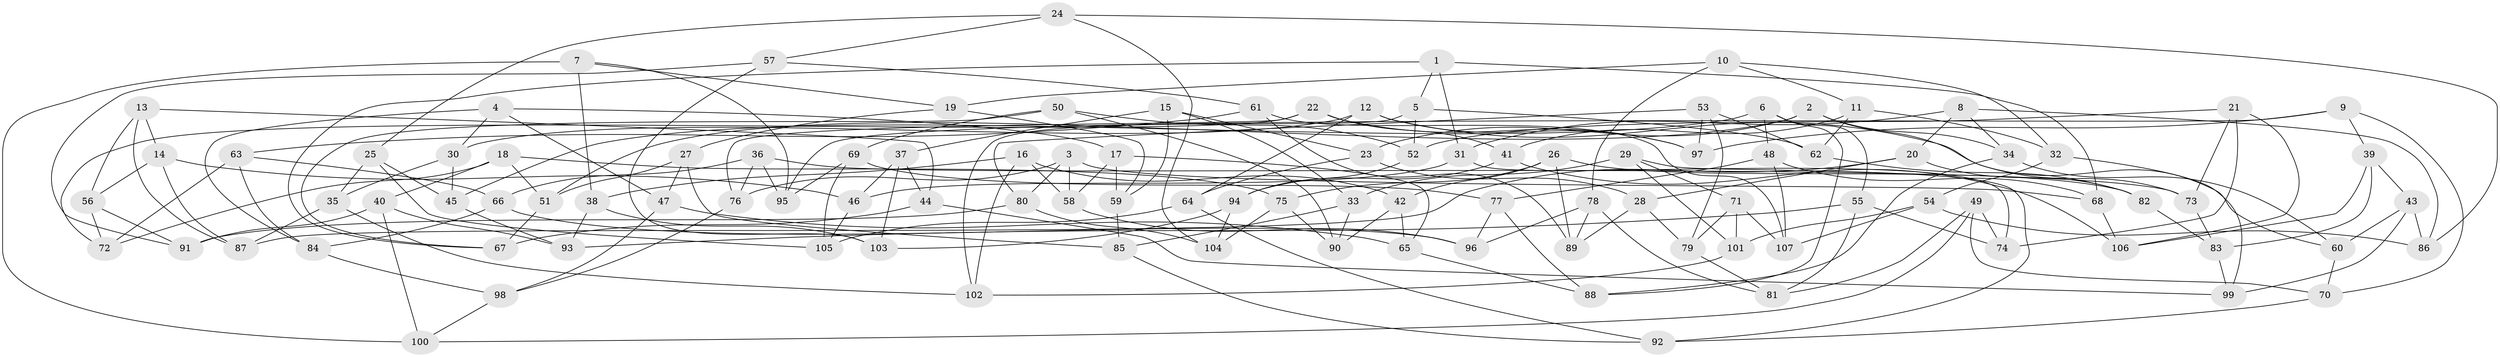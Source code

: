 // coarse degree distribution, {3: 0.07692307692307693, 5: 0.23076923076923078, 6: 0.36923076923076925, 4: 0.3230769230769231}
// Generated by graph-tools (version 1.1) at 2025/38/03/04/25 23:38:05]
// undirected, 107 vertices, 214 edges
graph export_dot {
  node [color=gray90,style=filled];
  1;
  2;
  3;
  4;
  5;
  6;
  7;
  8;
  9;
  10;
  11;
  12;
  13;
  14;
  15;
  16;
  17;
  18;
  19;
  20;
  21;
  22;
  23;
  24;
  25;
  26;
  27;
  28;
  29;
  30;
  31;
  32;
  33;
  34;
  35;
  36;
  37;
  38;
  39;
  40;
  41;
  42;
  43;
  44;
  45;
  46;
  47;
  48;
  49;
  50;
  51;
  52;
  53;
  54;
  55;
  56;
  57;
  58;
  59;
  60;
  61;
  62;
  63;
  64;
  65;
  66;
  67;
  68;
  69;
  70;
  71;
  72;
  73;
  74;
  75;
  76;
  77;
  78;
  79;
  80;
  81;
  82;
  83;
  84;
  85;
  86;
  87;
  88;
  89;
  90;
  91;
  92;
  93;
  94;
  95;
  96;
  97;
  98;
  99;
  100;
  101;
  102;
  103;
  104;
  105;
  106;
  107;
  1 -- 67;
  1 -- 31;
  1 -- 5;
  1 -- 68;
  2 -- 34;
  2 -- 51;
  2 -- 23;
  2 -- 73;
  3 -- 80;
  3 -- 68;
  3 -- 76;
  3 -- 58;
  4 -- 17;
  4 -- 47;
  4 -- 30;
  4 -- 84;
  5 -- 52;
  5 -- 62;
  5 -- 102;
  6 -- 48;
  6 -- 55;
  6 -- 88;
  6 -- 45;
  7 -- 19;
  7 -- 38;
  7 -- 100;
  7 -- 95;
  8 -- 31;
  8 -- 86;
  8 -- 34;
  8 -- 20;
  9 -- 97;
  9 -- 39;
  9 -- 95;
  9 -- 70;
  10 -- 32;
  10 -- 19;
  10 -- 78;
  10 -- 11;
  11 -- 32;
  11 -- 62;
  11 -- 41;
  12 -- 30;
  12 -- 97;
  12 -- 64;
  12 -- 60;
  13 -- 56;
  13 -- 14;
  13 -- 87;
  13 -- 44;
  14 -- 56;
  14 -- 87;
  14 -- 46;
  15 -- 59;
  15 -- 33;
  15 -- 23;
  15 -- 37;
  16 -- 42;
  16 -- 102;
  16 -- 58;
  16 -- 38;
  17 -- 59;
  17 -- 65;
  17 -- 58;
  18 -- 40;
  18 -- 75;
  18 -- 51;
  18 -- 72;
  19 -- 59;
  19 -- 27;
  20 -- 87;
  20 -- 28;
  20 -- 82;
  21 -- 74;
  21 -- 73;
  21 -- 52;
  21 -- 106;
  22 -- 72;
  22 -- 76;
  22 -- 41;
  22 -- 97;
  23 -- 64;
  23 -- 28;
  24 -- 86;
  24 -- 25;
  24 -- 57;
  24 -- 104;
  25 -- 105;
  25 -- 35;
  25 -- 45;
  26 -- 82;
  26 -- 75;
  26 -- 89;
  26 -- 42;
  27 -- 47;
  27 -- 85;
  27 -- 51;
  28 -- 79;
  28 -- 89;
  29 -- 71;
  29 -- 33;
  29 -- 92;
  29 -- 101;
  30 -- 35;
  30 -- 45;
  31 -- 74;
  31 -- 46;
  32 -- 54;
  32 -- 99;
  33 -- 90;
  33 -- 85;
  34 -- 60;
  34 -- 88;
  35 -- 87;
  35 -- 102;
  36 -- 73;
  36 -- 76;
  36 -- 95;
  36 -- 66;
  37 -- 44;
  37 -- 103;
  37 -- 46;
  38 -- 103;
  38 -- 93;
  39 -- 43;
  39 -- 83;
  39 -- 106;
  40 -- 93;
  40 -- 91;
  40 -- 100;
  41 -- 106;
  41 -- 94;
  42 -- 65;
  42 -- 90;
  43 -- 60;
  43 -- 86;
  43 -- 99;
  44 -- 99;
  44 -- 67;
  45 -- 93;
  46 -- 105;
  47 -- 98;
  47 -- 65;
  48 -- 77;
  48 -- 107;
  48 -- 68;
  49 -- 81;
  49 -- 100;
  49 -- 70;
  49 -- 74;
  50 -- 52;
  50 -- 69;
  50 -- 90;
  50 -- 67;
  51 -- 67;
  52 -- 94;
  53 -- 79;
  53 -- 80;
  53 -- 62;
  53 -- 97;
  54 -- 86;
  54 -- 107;
  54 -- 101;
  55 -- 81;
  55 -- 93;
  55 -- 74;
  56 -- 72;
  56 -- 91;
  57 -- 91;
  57 -- 61;
  57 -- 103;
  58 -- 96;
  59 -- 85;
  60 -- 70;
  61 -- 107;
  61 -- 63;
  61 -- 89;
  62 -- 82;
  63 -- 84;
  63 -- 72;
  63 -- 66;
  64 -- 92;
  64 -- 105;
  65 -- 88;
  66 -- 84;
  66 -- 96;
  68 -- 106;
  69 -- 105;
  69 -- 77;
  69 -- 95;
  70 -- 92;
  71 -- 107;
  71 -- 79;
  71 -- 101;
  73 -- 83;
  75 -- 104;
  75 -- 90;
  76 -- 98;
  77 -- 96;
  77 -- 88;
  78 -- 81;
  78 -- 96;
  78 -- 89;
  79 -- 81;
  80 -- 91;
  80 -- 104;
  82 -- 83;
  83 -- 99;
  84 -- 98;
  85 -- 92;
  94 -- 104;
  94 -- 103;
  98 -- 100;
  101 -- 102;
}
